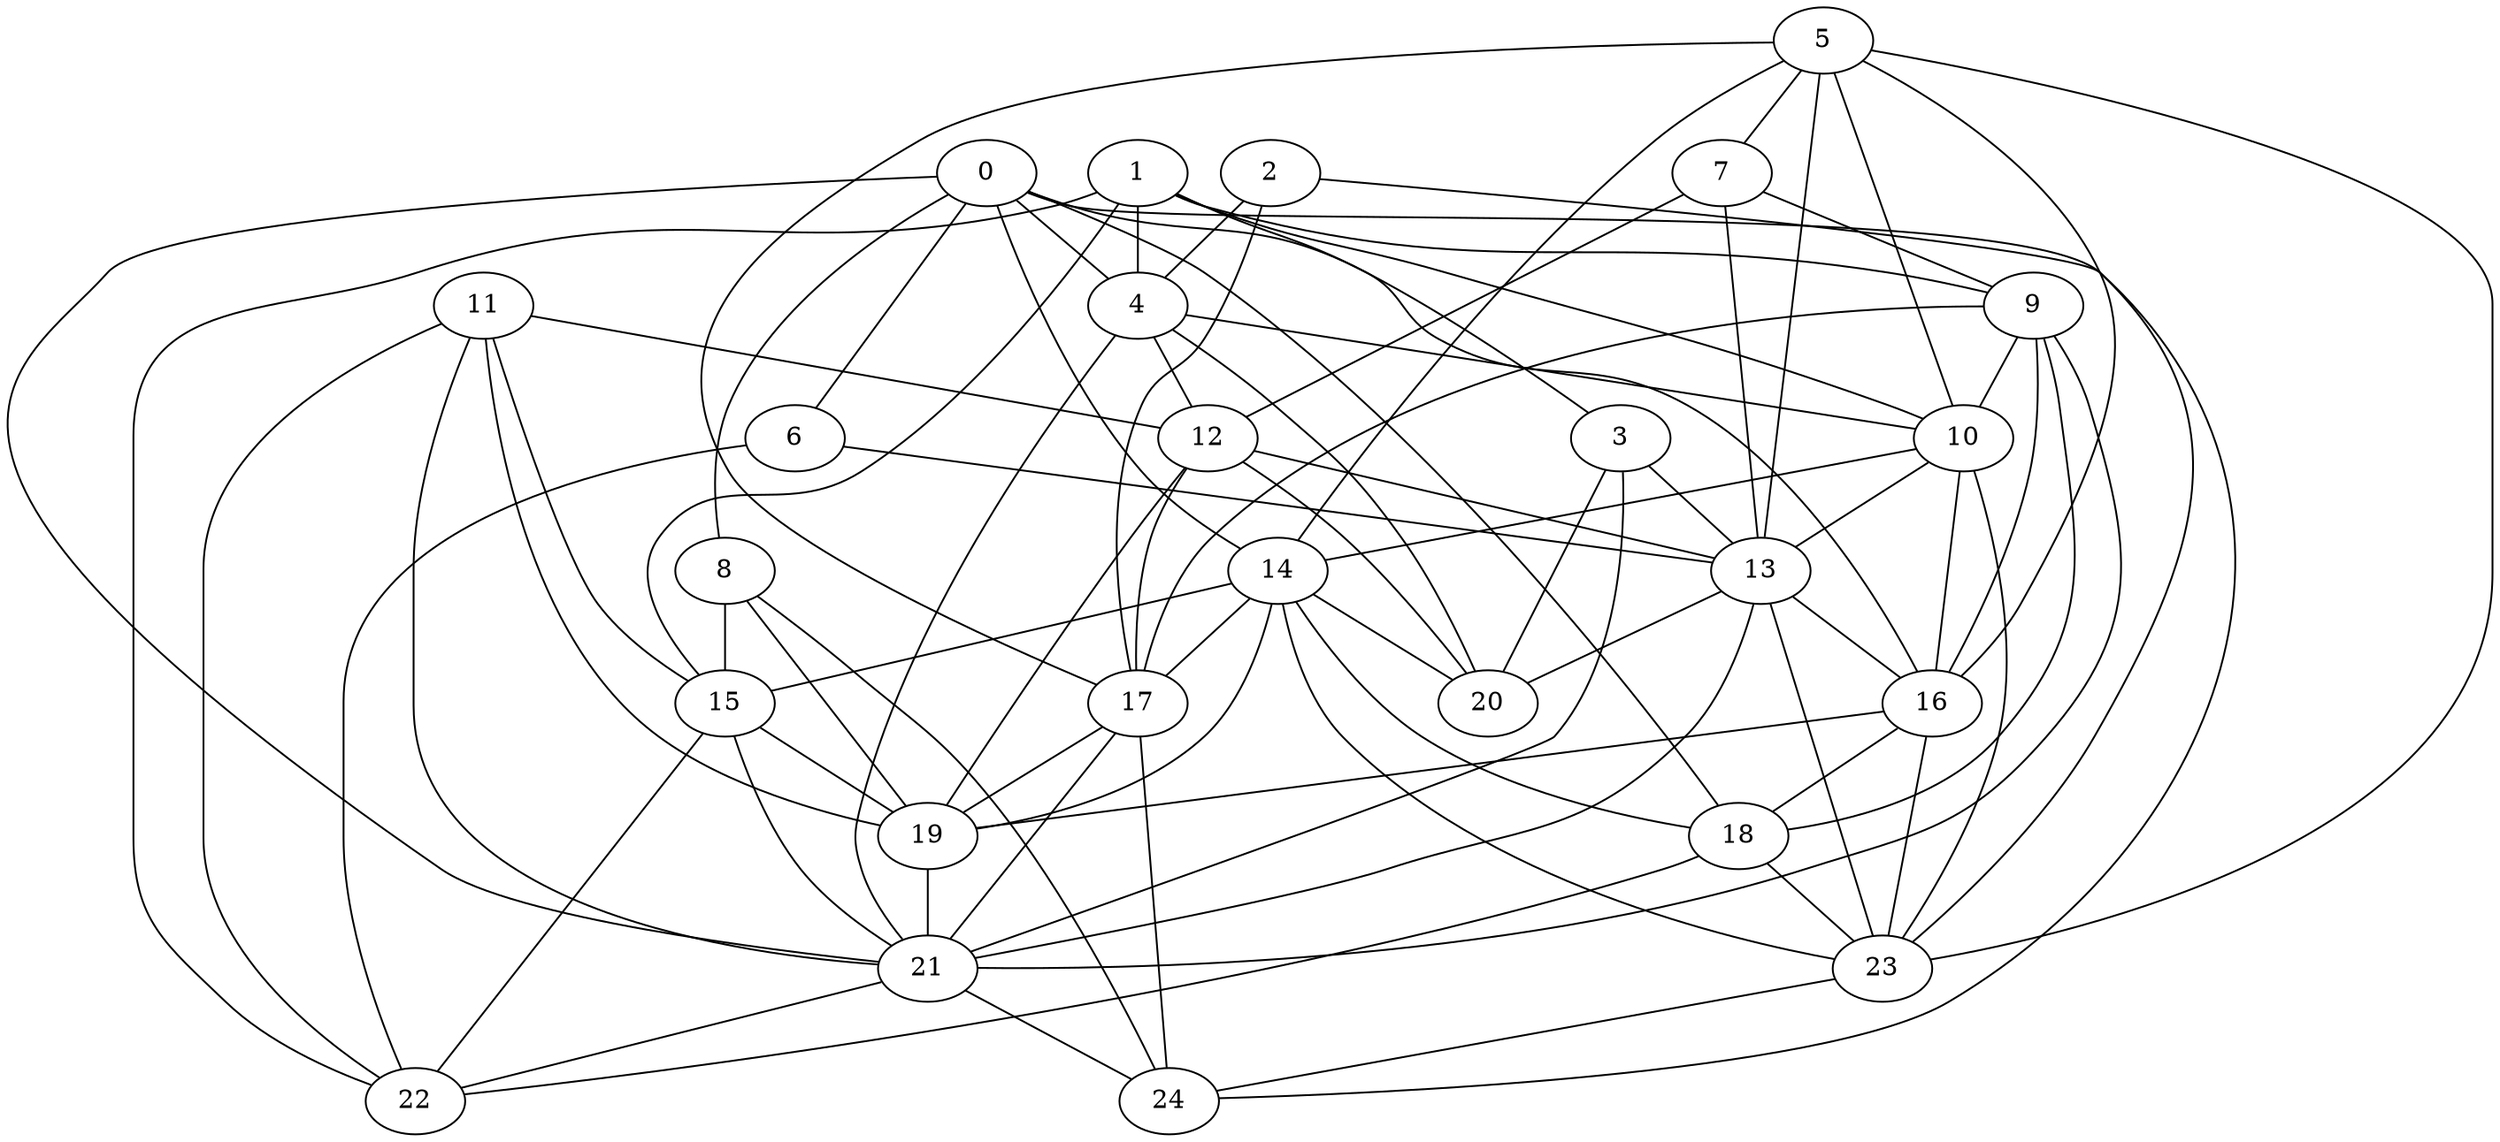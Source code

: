 strict graph "gnp_random_graph(25,0.25)" {
0;
1;
2;
3;
4;
5;
6;
7;
8;
9;
10;
11;
12;
13;
14;
15;
16;
17;
18;
19;
20;
21;
22;
23;
24;
0 -- 4  [is_available=True, prob="0.632275802189"];
0 -- 6  [is_available=True, prob="0.170250708919"];
0 -- 8  [is_available=True, prob="0.63742451516"];
0 -- 14  [is_available=True, prob="0.821001250273"];
0 -- 16  [is_available=True, prob="0.811301543112"];
0 -- 18  [is_available=True, prob="1.0"];
0 -- 21  [is_available=True, prob="1.0"];
0 -- 24  [is_available=True, prob="0.712842275231"];
1 -- 3  [is_available=True, prob="1.0"];
1 -- 4  [is_available=True, prob="0.861194164566"];
1 -- 9  [is_available=True, prob="0.668362159302"];
1 -- 10  [is_available=True, prob="0.918772486864"];
1 -- 15  [is_available=True, prob="0.169982712582"];
1 -- 22  [is_available=True, prob="0.681138213604"];
2 -- 17  [is_available=True, prob="0.637101063298"];
2 -- 4  [is_available=True, prob="1.0"];
2 -- 23  [is_available=True, prob="0.159197152812"];
3 -- 20  [is_available=True, prob="0.971896151755"];
3 -- 13  [is_available=True, prob="0.75169890436"];
3 -- 21  [is_available=True, prob="0.345366540538"];
4 -- 10  [is_available=True, prob="0.534110933646"];
4 -- 12  [is_available=True, prob="0.496804226009"];
4 -- 20  [is_available=True, prob="0.899327235521"];
4 -- 21  [is_available=True, prob="0.28327217082"];
5 -- 7  [is_available=True, prob="0.223653678535"];
5 -- 10  [is_available=True, prob="1.0"];
5 -- 13  [is_available=True, prob="0.915095014381"];
5 -- 14  [is_available=True, prob="1.0"];
5 -- 16  [is_available=True, prob="0.219810911121"];
5 -- 17  [is_available=True, prob="0.835145351559"];
5 -- 23  [is_available=True, prob="0.690580742392"];
6 -- 13  [is_available=True, prob="0.575247626998"];
6 -- 22  [is_available=True, prob="0.349083060848"];
7 -- 9  [is_available=True, prob="0.369694992588"];
7 -- 12  [is_available=True, prob="0.193995651682"];
7 -- 13  [is_available=True, prob="0.136917776474"];
8 -- 24  [is_available=True, prob="0.341397368489"];
8 -- 19  [is_available=True, prob="0.00986438838514"];
8 -- 15  [is_available=True, prob="0.90558607389"];
9 -- 10  [is_available=True, prob="1.0"];
9 -- 16  [is_available=True, prob="0.608679889746"];
9 -- 17  [is_available=True, prob="1.0"];
9 -- 18  [is_available=True, prob="0.432252530357"];
9 -- 21  [is_available=True, prob="0.118420298157"];
10 -- 13  [is_available=True, prob="0.160731280324"];
10 -- 14  [is_available=True, prob="0.470413533164"];
10 -- 16  [is_available=True, prob="0.401201894521"];
10 -- 23  [is_available=True, prob="0.737671462326"];
11 -- 19  [is_available=True, prob="0.454902746464"];
11 -- 12  [is_available=True, prob="0.00971035919571"];
11 -- 21  [is_available=True, prob="1.0"];
11 -- 22  [is_available=True, prob="0.719584157247"];
11 -- 15  [is_available=True, prob="1.0"];
12 -- 13  [is_available=True, prob="0.906658882384"];
12 -- 17  [is_available=True, prob="0.60019704975"];
12 -- 19  [is_available=True, prob="1.0"];
12 -- 20  [is_available=True, prob="0.181824271626"];
13 -- 16  [is_available=True, prob="0.144553811162"];
13 -- 20  [is_available=True, prob="1.0"];
13 -- 21  [is_available=True, prob="0.435457914012"];
13 -- 23  [is_available=True, prob="1.0"];
14 -- 15  [is_available=True, prob="1.0"];
14 -- 17  [is_available=True, prob="0.446121778585"];
14 -- 18  [is_available=True, prob="0.654276332256"];
14 -- 19  [is_available=True, prob="0.689975506692"];
14 -- 20  [is_available=True, prob="0.226968383032"];
14 -- 23  [is_available=True, prob="0.730981641412"];
15 -- 19  [is_available=True, prob="0.176638553017"];
15 -- 21  [is_available=True, prob="0.161905817932"];
15 -- 22  [is_available=True, prob="0.726788992261"];
16 -- 18  [is_available=True, prob="0.15246619503"];
16 -- 19  [is_available=True, prob="0.893709592996"];
16 -- 23  [is_available=True, prob="0.670344160748"];
17 -- 19  [is_available=True, prob="1.0"];
17 -- 21  [is_available=True, prob="0.886301552562"];
17 -- 24  [is_available=True, prob="0.309203567513"];
18 -- 22  [is_available=True, prob="0.659794595832"];
18 -- 23  [is_available=True, prob="0.873091863068"];
19 -- 21  [is_available=True, prob="0.972075314994"];
21 -- 22  [is_available=True, prob="1.0"];
21 -- 24  [is_available=True, prob="0.247447088335"];
23 -- 24  [is_available=True, prob="1.0"];
}
